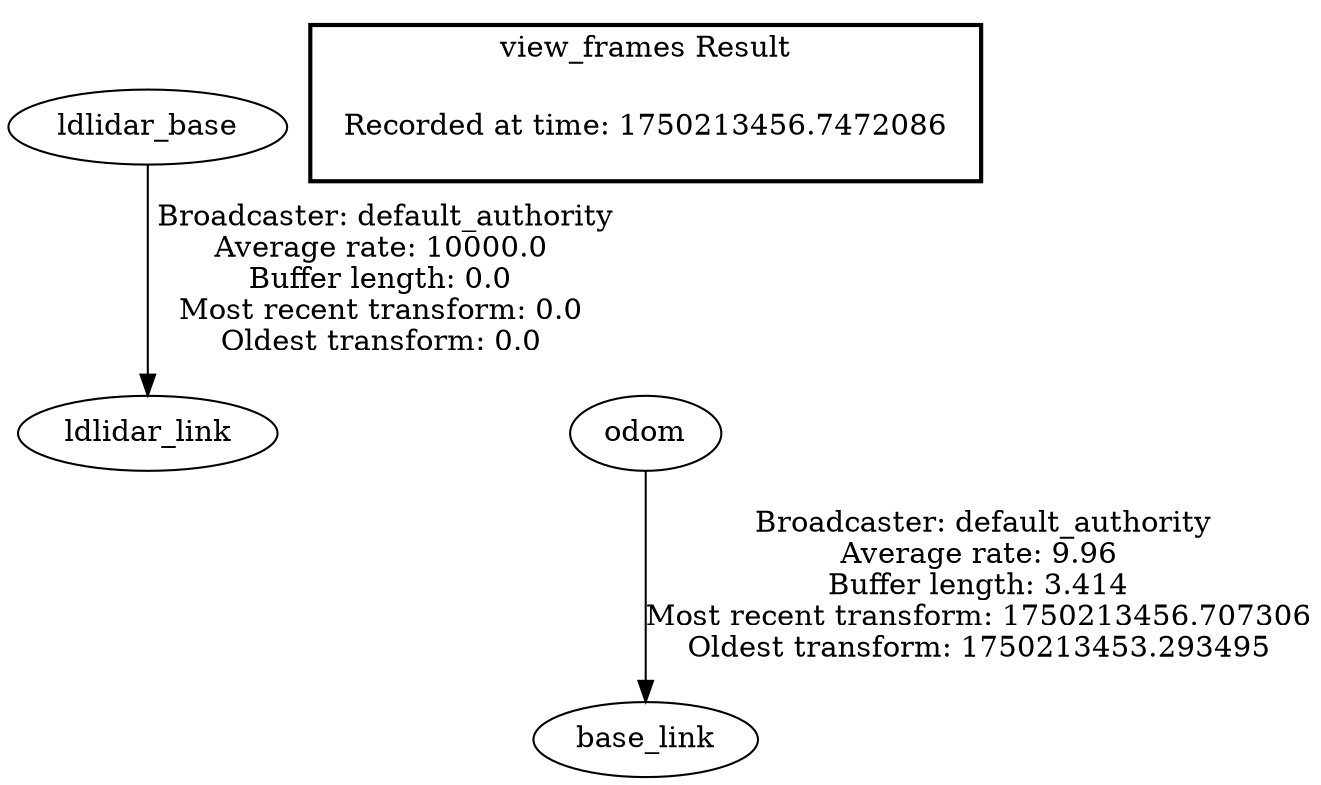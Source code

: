 digraph G {
"ldlidar_base" -> "ldlidar_link"[label=" Broadcaster: default_authority\nAverage rate: 10000.0\nBuffer length: 0.0\nMost recent transform: 0.0\nOldest transform: 0.0\n"];
"odom" -> "base_link"[label=" Broadcaster: default_authority\nAverage rate: 9.96\nBuffer length: 3.414\nMost recent transform: 1750213456.707306\nOldest transform: 1750213453.293495\n"];
edge [style=invis];
 subgraph cluster_legend { style=bold; color=black; label ="view_frames Result";
"Recorded at time: 1750213456.7472086"[ shape=plaintext ] ;
}->"odom";
}